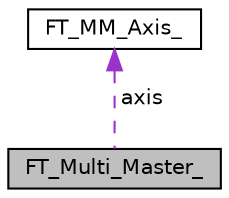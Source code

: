 digraph "FT_Multi_Master_"
{
 // LATEX_PDF_SIZE
  edge [fontname="Helvetica",fontsize="10",labelfontname="Helvetica",labelfontsize="10"];
  node [fontname="Helvetica",fontsize="10",shape=record];
  Node1 [label="FT_Multi_Master_",height=0.2,width=0.4,color="black", fillcolor="grey75", style="filled", fontcolor="black",tooltip=" "];
  Node2 -> Node1 [dir="back",color="darkorchid3",fontsize="10",style="dashed",label=" axis" ,fontname="Helvetica"];
  Node2 [label="FT_MM_Axis_",height=0.2,width=0.4,color="black", fillcolor="white", style="filled",URL="$d7/d98/structFT__MM__Axis__.html",tooltip=" "];
}
